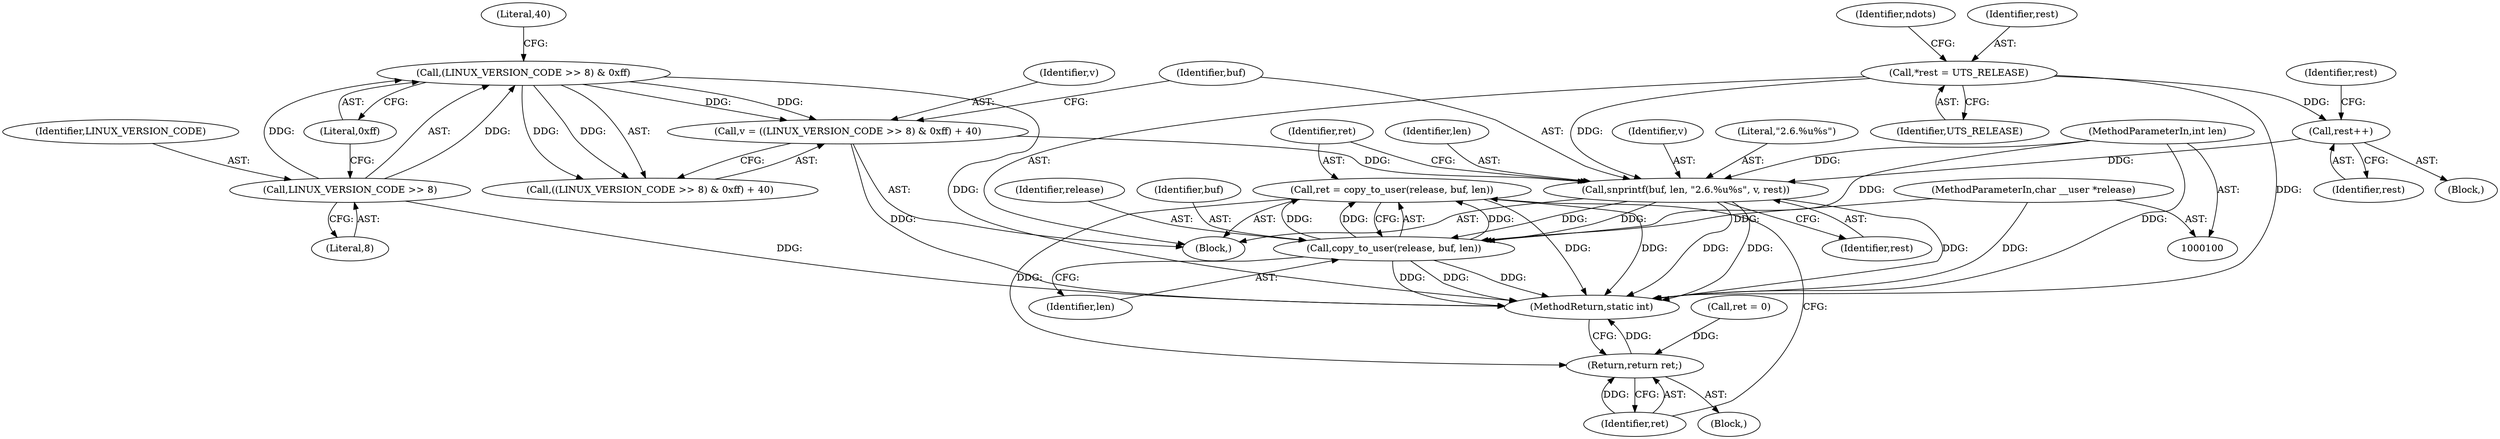 digraph "1_linux_2702b1526c7278c4d65d78de209a465d4de2885e@API" {
"1000168" [label="(Call,ret = copy_to_user(release, buf, len))"];
"1000170" [label="(Call,copy_to_user(release, buf, len))"];
"1000101" [label="(MethodParameterIn,char __user *release)"];
"1000162" [label="(Call,snprintf(buf, len, \"2.6.%u%s\", v, rest))"];
"1000102" [label="(MethodParameterIn,int len)"];
"1000153" [label="(Call,v = ((LINUX_VERSION_CODE >> 8) & 0xff) + 40)"];
"1000156" [label="(Call,(LINUX_VERSION_CODE >> 8) & 0xff)"];
"1000157" [label="(Call,LINUX_VERSION_CODE >> 8)"];
"1000151" [label="(Call,rest++)"];
"1000117" [label="(Call,*rest = UTS_RELEASE)"];
"1000174" [label="(Return,return ret;)"];
"1000105" [label="(Call,ret = 0)"];
"1000172" [label="(Identifier,buf)"];
"1000165" [label="(Literal,\"2.6.%u%s\")"];
"1000115" [label="(Block,)"];
"1000119" [label="(Identifier,UTS_RELEASE)"];
"1000161" [label="(Literal,40)"];
"1000170" [label="(Call,copy_to_user(release, buf, len))"];
"1000155" [label="(Call,((LINUX_VERSION_CODE >> 8) & 0xff) + 40)"];
"1000175" [label="(Identifier,ret)"];
"1000164" [label="(Identifier,len)"];
"1000122" [label="(Identifier,ndots)"];
"1000168" [label="(Call,ret = copy_to_user(release, buf, len))"];
"1000163" [label="(Identifier,buf)"];
"1000176" [label="(MethodReturn,static int)"];
"1000162" [label="(Call,snprintf(buf, len, \"2.6.%u%s\", v, rest))"];
"1000166" [label="(Identifier,v)"];
"1000152" [label="(Identifier,rest)"];
"1000127" [label="(Identifier,rest)"];
"1000118" [label="(Identifier,rest)"];
"1000167" [label="(Identifier,rest)"];
"1000159" [label="(Literal,8)"];
"1000117" [label="(Call,*rest = UTS_RELEASE)"];
"1000174" [label="(Return,return ret;)"];
"1000157" [label="(Call,LINUX_VERSION_CODE >> 8)"];
"1000128" [label="(Block,)"];
"1000158" [label="(Identifier,LINUX_VERSION_CODE)"];
"1000169" [label="(Identifier,ret)"];
"1000153" [label="(Call,v = ((LINUX_VERSION_CODE >> 8) & 0xff) + 40)"];
"1000171" [label="(Identifier,release)"];
"1000103" [label="(Block,)"];
"1000101" [label="(MethodParameterIn,char __user *release)"];
"1000173" [label="(Identifier,len)"];
"1000156" [label="(Call,(LINUX_VERSION_CODE >> 8) & 0xff)"];
"1000151" [label="(Call,rest++)"];
"1000154" [label="(Identifier,v)"];
"1000160" [label="(Literal,0xff)"];
"1000102" [label="(MethodParameterIn,int len)"];
"1000168" -> "1000115"  [label="AST: "];
"1000168" -> "1000170"  [label="CFG: "];
"1000169" -> "1000168"  [label="AST: "];
"1000170" -> "1000168"  [label="AST: "];
"1000175" -> "1000168"  [label="CFG: "];
"1000168" -> "1000176"  [label="DDG: "];
"1000168" -> "1000176"  [label="DDG: "];
"1000170" -> "1000168"  [label="DDG: "];
"1000170" -> "1000168"  [label="DDG: "];
"1000170" -> "1000168"  [label="DDG: "];
"1000168" -> "1000174"  [label="DDG: "];
"1000170" -> "1000173"  [label="CFG: "];
"1000171" -> "1000170"  [label="AST: "];
"1000172" -> "1000170"  [label="AST: "];
"1000173" -> "1000170"  [label="AST: "];
"1000170" -> "1000176"  [label="DDG: "];
"1000170" -> "1000176"  [label="DDG: "];
"1000170" -> "1000176"  [label="DDG: "];
"1000101" -> "1000170"  [label="DDG: "];
"1000162" -> "1000170"  [label="DDG: "];
"1000162" -> "1000170"  [label="DDG: "];
"1000102" -> "1000170"  [label="DDG: "];
"1000101" -> "1000100"  [label="AST: "];
"1000101" -> "1000176"  [label="DDG: "];
"1000162" -> "1000115"  [label="AST: "];
"1000162" -> "1000167"  [label="CFG: "];
"1000163" -> "1000162"  [label="AST: "];
"1000164" -> "1000162"  [label="AST: "];
"1000165" -> "1000162"  [label="AST: "];
"1000166" -> "1000162"  [label="AST: "];
"1000167" -> "1000162"  [label="AST: "];
"1000169" -> "1000162"  [label="CFG: "];
"1000162" -> "1000176"  [label="DDG: "];
"1000162" -> "1000176"  [label="DDG: "];
"1000162" -> "1000176"  [label="DDG: "];
"1000102" -> "1000162"  [label="DDG: "];
"1000153" -> "1000162"  [label="DDG: "];
"1000151" -> "1000162"  [label="DDG: "];
"1000117" -> "1000162"  [label="DDG: "];
"1000102" -> "1000100"  [label="AST: "];
"1000102" -> "1000176"  [label="DDG: "];
"1000153" -> "1000115"  [label="AST: "];
"1000153" -> "1000155"  [label="CFG: "];
"1000154" -> "1000153"  [label="AST: "];
"1000155" -> "1000153"  [label="AST: "];
"1000163" -> "1000153"  [label="CFG: "];
"1000153" -> "1000176"  [label="DDG: "];
"1000156" -> "1000153"  [label="DDG: "];
"1000156" -> "1000153"  [label="DDG: "];
"1000156" -> "1000155"  [label="AST: "];
"1000156" -> "1000160"  [label="CFG: "];
"1000157" -> "1000156"  [label="AST: "];
"1000160" -> "1000156"  [label="AST: "];
"1000161" -> "1000156"  [label="CFG: "];
"1000156" -> "1000176"  [label="DDG: "];
"1000156" -> "1000155"  [label="DDG: "];
"1000156" -> "1000155"  [label="DDG: "];
"1000157" -> "1000156"  [label="DDG: "];
"1000157" -> "1000156"  [label="DDG: "];
"1000157" -> "1000159"  [label="CFG: "];
"1000158" -> "1000157"  [label="AST: "];
"1000159" -> "1000157"  [label="AST: "];
"1000160" -> "1000157"  [label="CFG: "];
"1000157" -> "1000176"  [label="DDG: "];
"1000151" -> "1000128"  [label="AST: "];
"1000151" -> "1000152"  [label="CFG: "];
"1000152" -> "1000151"  [label="AST: "];
"1000127" -> "1000151"  [label="CFG: "];
"1000117" -> "1000151"  [label="DDG: "];
"1000117" -> "1000115"  [label="AST: "];
"1000117" -> "1000119"  [label="CFG: "];
"1000118" -> "1000117"  [label="AST: "];
"1000119" -> "1000117"  [label="AST: "];
"1000122" -> "1000117"  [label="CFG: "];
"1000117" -> "1000176"  [label="DDG: "];
"1000174" -> "1000103"  [label="AST: "];
"1000174" -> "1000175"  [label="CFG: "];
"1000175" -> "1000174"  [label="AST: "];
"1000176" -> "1000174"  [label="CFG: "];
"1000174" -> "1000176"  [label="DDG: "];
"1000175" -> "1000174"  [label="DDG: "];
"1000105" -> "1000174"  [label="DDG: "];
}

